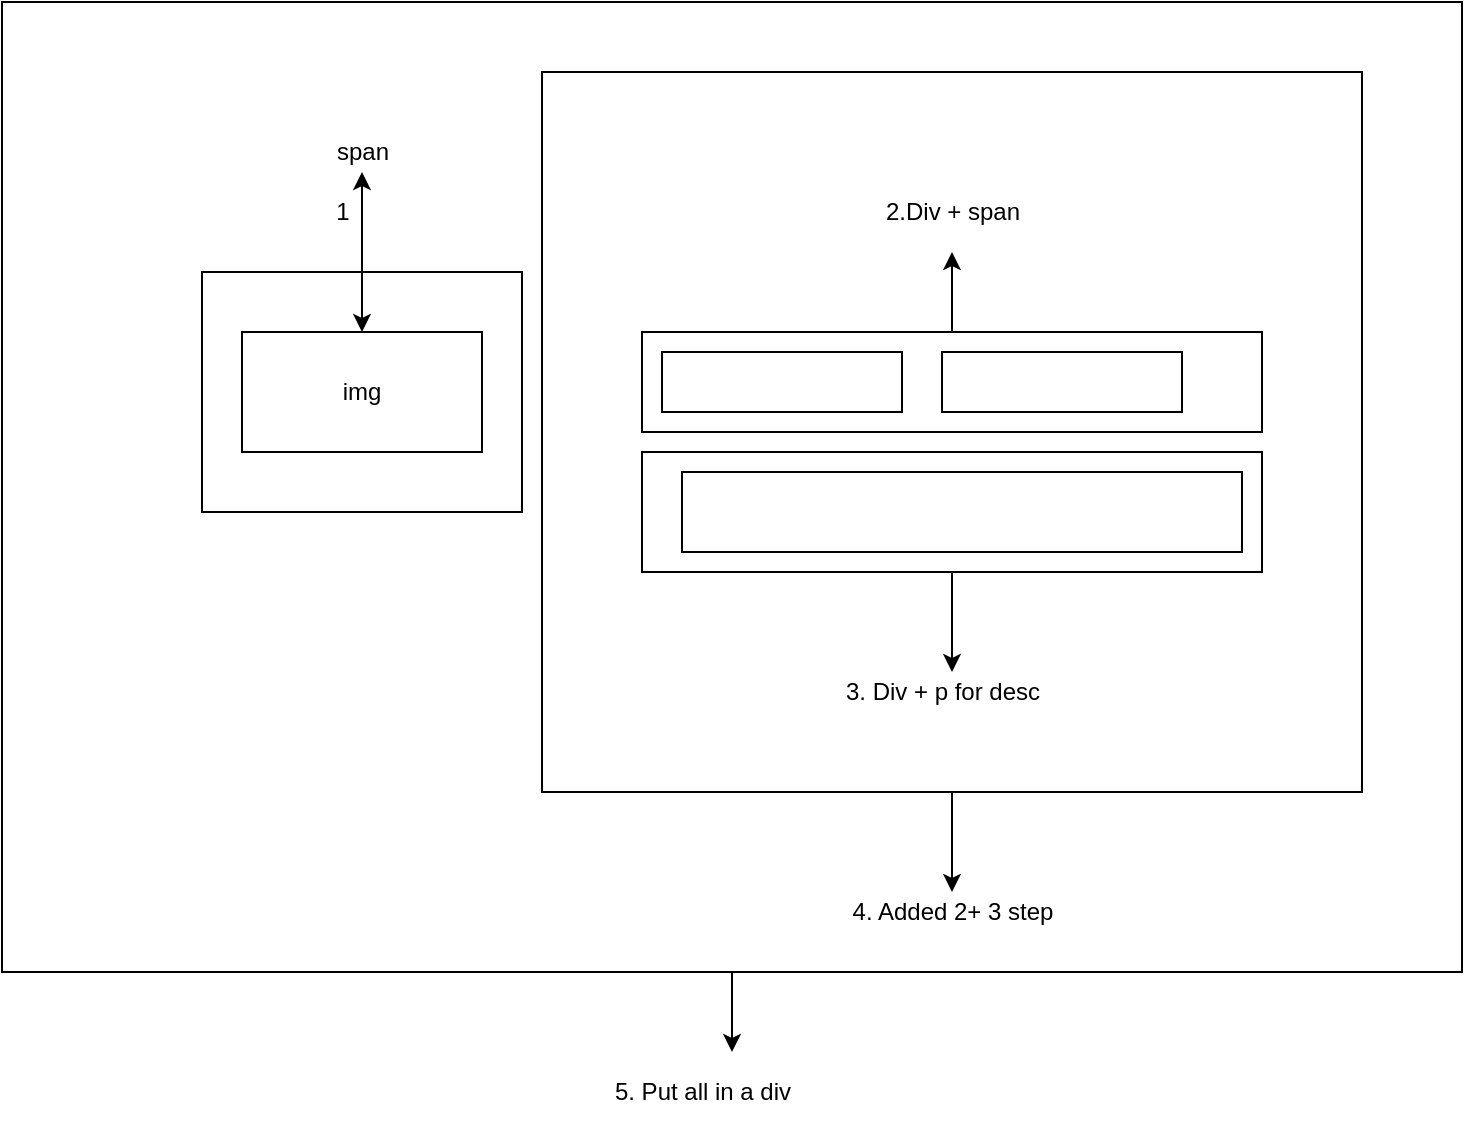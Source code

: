 <mxfile version="21.0.10" type="google"><diagram name="Page-1" id="alE1EzToGLOz0h7BrqZO"><mxGraphModel grid="1" page="1" gridSize="10" guides="1" tooltips="1" connect="1" arrows="1" fold="1" pageScale="1" pageWidth="850" pageHeight="1100" math="0" shadow="0"><root><mxCell id="0"/><mxCell id="1" parent="0"/><mxCell id="3AeKFva0L0ntMeTUD5lH-20" style="edgeStyle=orthogonalEdgeStyle;rounded=0;orthogonalLoop=1;jettySize=auto;html=1;" edge="1" parent="1" source="3AeKFva0L0ntMeTUD5lH-19"><mxGeometry relative="1" as="geometry"><mxPoint x="425" y="540" as="targetPoint"/></mxGeometry></mxCell><mxCell id="3AeKFva0L0ntMeTUD5lH-19" value="" style="rounded=0;whiteSpace=wrap;html=1;" vertex="1" parent="1"><mxGeometry x="60" y="15" width="730" height="485" as="geometry"/></mxCell><mxCell id="3AeKFva0L0ntMeTUD5lH-17" style="edgeStyle=orthogonalEdgeStyle;rounded=0;orthogonalLoop=1;jettySize=auto;html=1;" edge="1" parent="1" source="3AeKFva0L0ntMeTUD5lH-16"><mxGeometry relative="1" as="geometry"><mxPoint x="535" y="460" as="targetPoint"/></mxGeometry></mxCell><mxCell id="3AeKFva0L0ntMeTUD5lH-16" value="" style="rounded=0;whiteSpace=wrap;html=1;" vertex="1" parent="1"><mxGeometry x="330" y="50" width="410" height="360" as="geometry"/></mxCell><mxCell id="3AeKFva0L0ntMeTUD5lH-3" style="edgeStyle=orthogonalEdgeStyle;rounded=0;orthogonalLoop=1;jettySize=auto;html=1;" edge="1" parent="1" source="3AeKFva0L0ntMeTUD5lH-2"><mxGeometry relative="1" as="geometry"><mxPoint x="240" y="100" as="targetPoint"/></mxGeometry></mxCell><mxCell id="3AeKFva0L0ntMeTUD5lH-2" value="" style="rounded=0;whiteSpace=wrap;html=1;" vertex="1" parent="1"><mxGeometry x="160" y="150" width="160" height="120" as="geometry"/></mxCell><mxCell id="3AeKFva0L0ntMeTUD5lH-1" value="img" style="rounded=0;whiteSpace=wrap;html=1;" vertex="1" parent="1"><mxGeometry x="180" y="180" width="120" height="60" as="geometry"/></mxCell><mxCell id="3AeKFva0L0ntMeTUD5lH-8" value="" style="edgeStyle=orthogonalEdgeStyle;rounded=0;orthogonalLoop=1;jettySize=auto;html=1;" edge="1" parent="1" source="3AeKFva0L0ntMeTUD5lH-4" target="3AeKFva0L0ntMeTUD5lH-1"><mxGeometry relative="1" as="geometry"/></mxCell><mxCell id="3AeKFva0L0ntMeTUD5lH-4" value="span&lt;br&gt;" style="text;html=1;align=center;verticalAlign=middle;resizable=0;points=[];autosize=1;strokeColor=none;fillColor=none;" vertex="1" parent="1"><mxGeometry x="215" y="75" width="50" height="30" as="geometry"/></mxCell><mxCell id="3AeKFva0L0ntMeTUD5lH-10" style="edgeStyle=orthogonalEdgeStyle;rounded=0;orthogonalLoop=1;jettySize=auto;html=1;" edge="1" parent="1" source="3AeKFva0L0ntMeTUD5lH-5"><mxGeometry relative="1" as="geometry"><mxPoint x="535" y="140" as="targetPoint"/></mxGeometry></mxCell><mxCell id="3AeKFva0L0ntMeTUD5lH-5" value="" style="rounded=0;whiteSpace=wrap;html=1;" vertex="1" parent="1"><mxGeometry x="380" y="180" width="310" height="50" as="geometry"/></mxCell><mxCell id="3AeKFva0L0ntMeTUD5lH-6" value="" style="rounded=0;whiteSpace=wrap;html=1;" vertex="1" parent="1"><mxGeometry x="390" y="190" width="120" height="30" as="geometry"/></mxCell><mxCell id="3AeKFva0L0ntMeTUD5lH-7" value="" style="rounded=0;whiteSpace=wrap;html=1;" vertex="1" parent="1"><mxGeometry x="530" y="190" width="120" height="30" as="geometry"/></mxCell><mxCell id="3AeKFva0L0ntMeTUD5lH-9" value="1" style="text;html=1;align=center;verticalAlign=middle;resizable=0;points=[];autosize=1;strokeColor=none;fillColor=none;" vertex="1" parent="1"><mxGeometry x="215" y="105" width="30" height="30" as="geometry"/></mxCell><mxCell id="3AeKFva0L0ntMeTUD5lH-11" value="2.Div + span" style="text;html=1;align=center;verticalAlign=middle;resizable=0;points=[];autosize=1;strokeColor=none;fillColor=none;" vertex="1" parent="1"><mxGeometry x="490" y="105" width="90" height="30" as="geometry"/></mxCell><mxCell id="3AeKFva0L0ntMeTUD5lH-14" style="edgeStyle=orthogonalEdgeStyle;rounded=0;orthogonalLoop=1;jettySize=auto;html=1;" edge="1" parent="1" source="3AeKFva0L0ntMeTUD5lH-12"><mxGeometry relative="1" as="geometry"><mxPoint x="535" y="350" as="targetPoint"/></mxGeometry></mxCell><mxCell id="3AeKFva0L0ntMeTUD5lH-12" value="" style="rounded=0;whiteSpace=wrap;html=1;" vertex="1" parent="1"><mxGeometry x="380" y="240" width="310" height="60" as="geometry"/></mxCell><mxCell id="3AeKFva0L0ntMeTUD5lH-13" value="" style="rounded=0;whiteSpace=wrap;html=1;" vertex="1" parent="1"><mxGeometry x="400" y="250" width="280" height="40" as="geometry"/></mxCell><mxCell id="3AeKFva0L0ntMeTUD5lH-15" value="3. Div + p for desc" style="text;html=1;align=center;verticalAlign=middle;resizable=0;points=[];autosize=1;strokeColor=none;fillColor=none;" vertex="1" parent="1"><mxGeometry x="470" y="345" width="120" height="30" as="geometry"/></mxCell><mxCell id="3AeKFva0L0ntMeTUD5lH-18" value="4. Added 2+ 3 step&lt;br&gt;" style="text;html=1;align=center;verticalAlign=middle;resizable=0;points=[];autosize=1;strokeColor=none;fillColor=none;" vertex="1" parent="1"><mxGeometry x="475" y="455" width="120" height="30" as="geometry"/></mxCell><mxCell id="3AeKFva0L0ntMeTUD5lH-21" value="5. Put all in a div" style="text;html=1;align=center;verticalAlign=middle;resizable=0;points=[];autosize=1;strokeColor=none;fillColor=none;" vertex="1" parent="1"><mxGeometry x="355" y="545" width="110" height="30" as="geometry"/></mxCell></root></mxGraphModel></diagram></mxfile>